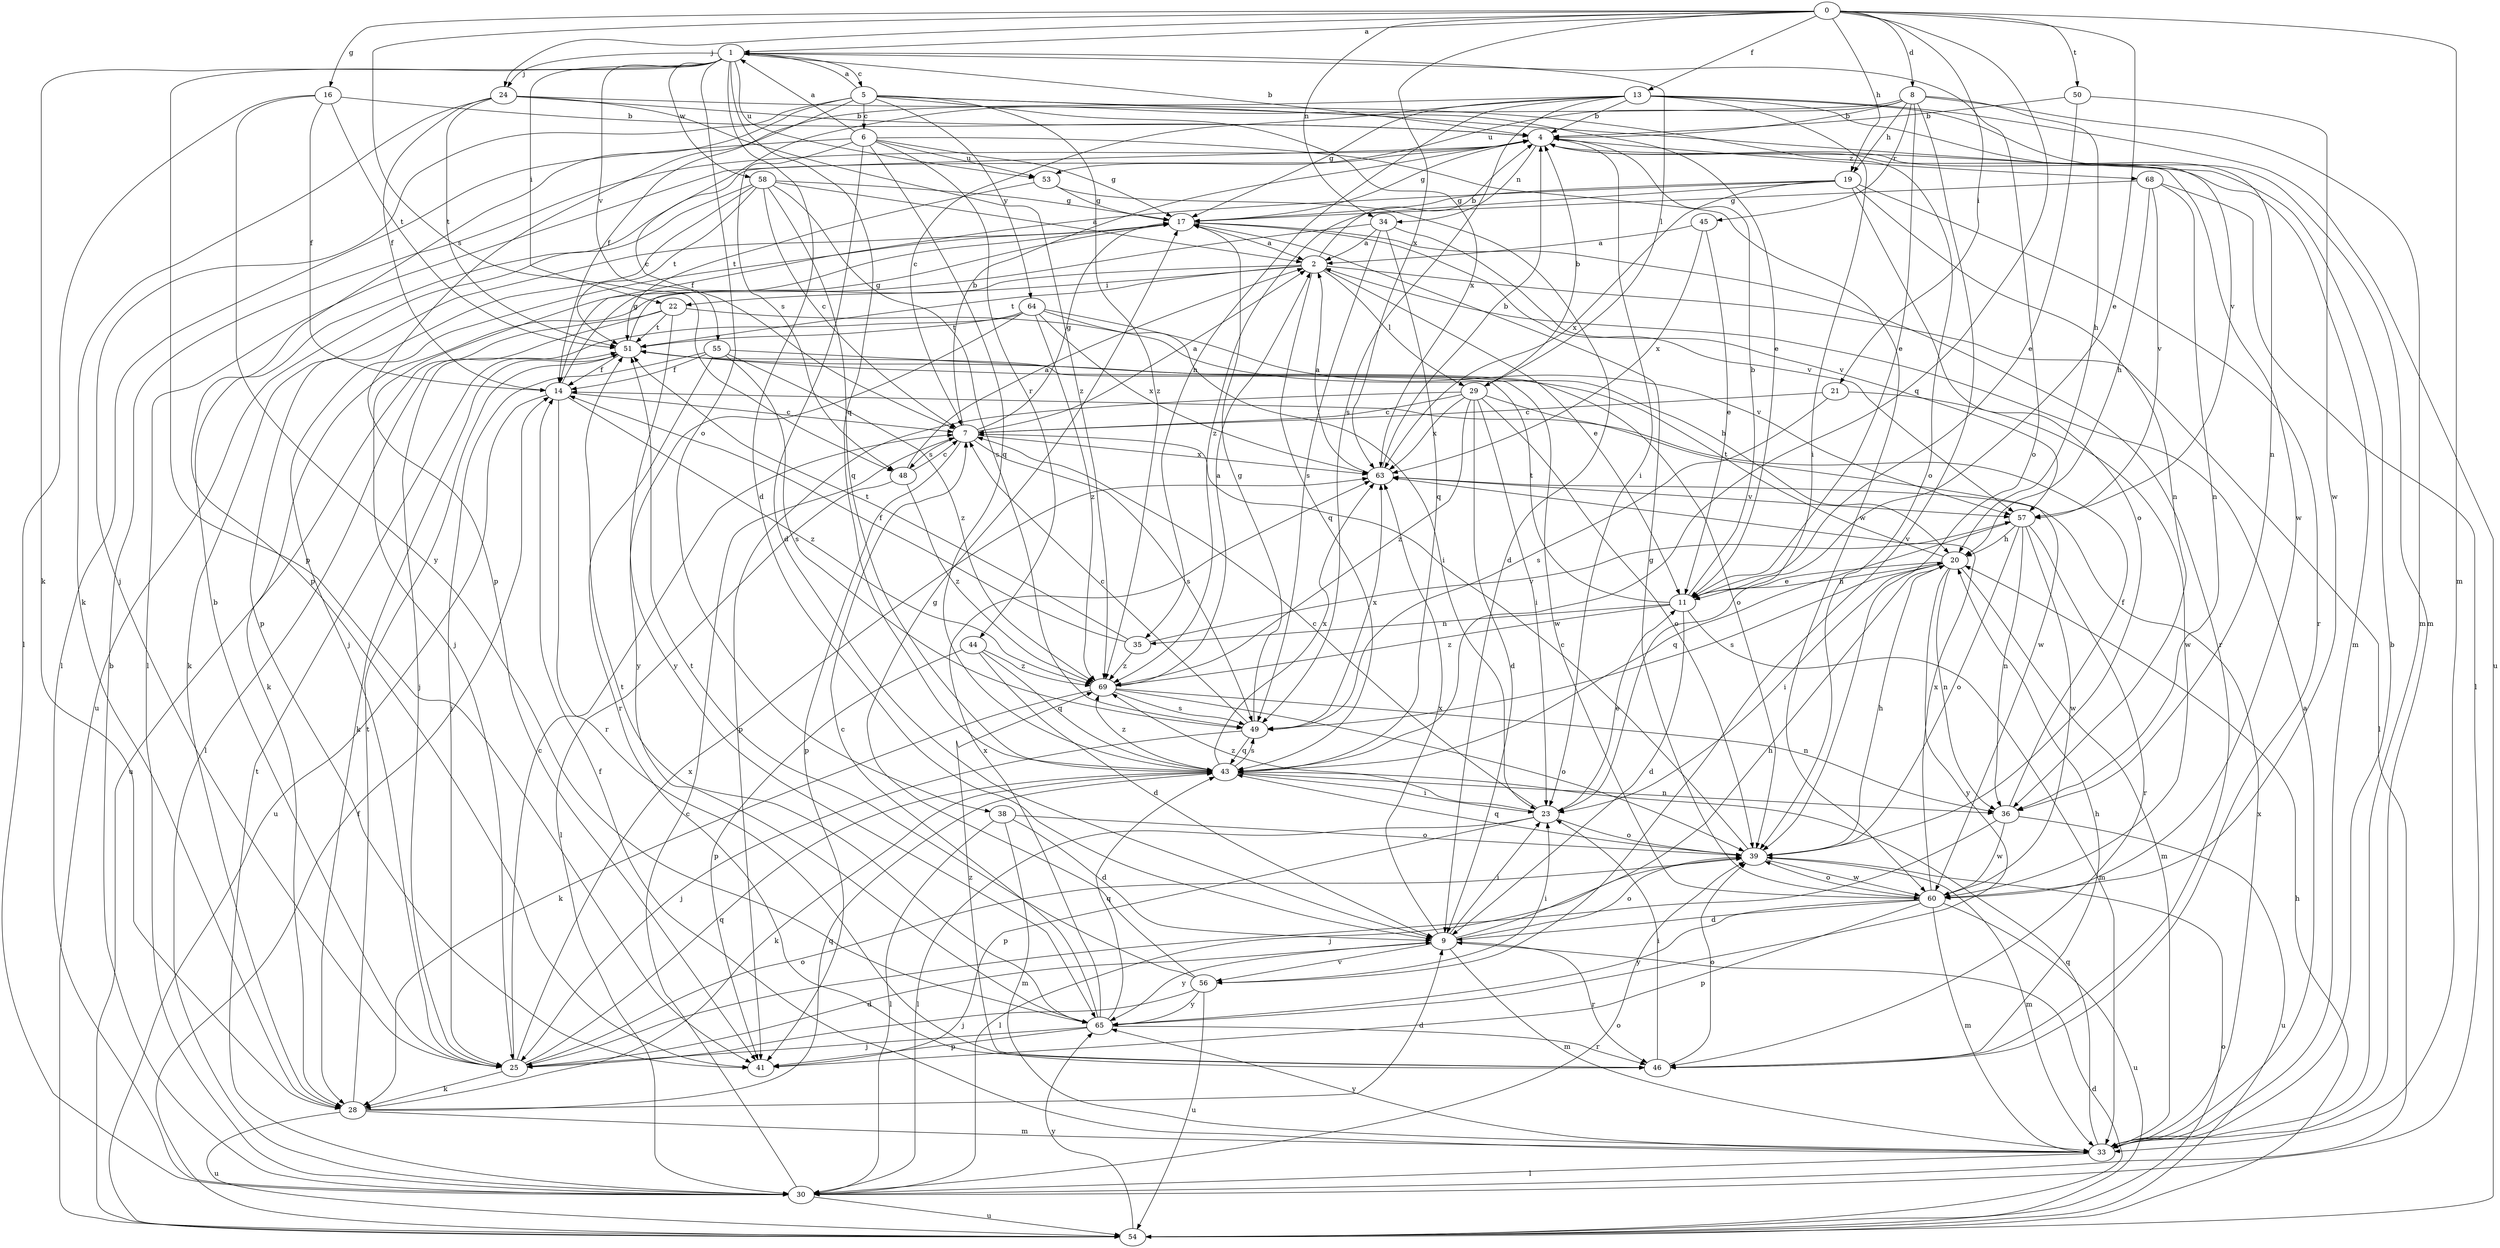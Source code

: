 strict digraph  {
0;
1;
2;
4;
5;
6;
7;
8;
9;
11;
13;
14;
16;
17;
19;
20;
21;
22;
23;
24;
25;
28;
29;
30;
33;
34;
35;
36;
38;
39;
41;
43;
44;
45;
46;
48;
49;
50;
51;
53;
54;
55;
56;
57;
58;
60;
63;
64;
65;
68;
69;
0 -> 1  [label=a];
0 -> 8  [label=d];
0 -> 11  [label=e];
0 -> 13  [label=f];
0 -> 16  [label=g];
0 -> 19  [label=h];
0 -> 21  [label=i];
0 -> 24  [label=j];
0 -> 33  [label=m];
0 -> 34  [label=n];
0 -> 43  [label=q];
0 -> 48  [label=s];
0 -> 50  [label=t];
0 -> 63  [label=x];
1 -> 4  [label=b];
1 -> 5  [label=c];
1 -> 9  [label=d];
1 -> 22  [label=i];
1 -> 24  [label=j];
1 -> 28  [label=k];
1 -> 29  [label=l];
1 -> 38  [label=o];
1 -> 39  [label=o];
1 -> 41  [label=p];
1 -> 43  [label=q];
1 -> 53  [label=u];
1 -> 55  [label=v];
1 -> 58  [label=w];
2 -> 4  [label=b];
2 -> 11  [label=e];
2 -> 22  [label=i];
2 -> 28  [label=k];
2 -> 29  [label=l];
2 -> 30  [label=l];
2 -> 43  [label=q];
2 -> 51  [label=t];
4 -> 17  [label=g];
4 -> 23  [label=i];
4 -> 30  [label=l];
4 -> 33  [label=m];
4 -> 34  [label=n];
4 -> 60  [label=w];
4 -> 68  [label=z];
5 -> 1  [label=a];
5 -> 6  [label=c];
5 -> 11  [label=e];
5 -> 14  [label=f];
5 -> 25  [label=j];
5 -> 39  [label=o];
5 -> 41  [label=p];
5 -> 63  [label=x];
5 -> 64  [label=y];
5 -> 69  [label=z];
6 -> 1  [label=a];
6 -> 9  [label=d];
6 -> 17  [label=g];
6 -> 30  [label=l];
6 -> 43  [label=q];
6 -> 44  [label=r];
6 -> 48  [label=s];
6 -> 53  [label=u];
6 -> 60  [label=w];
7 -> 2  [label=a];
7 -> 4  [label=b];
7 -> 17  [label=g];
7 -> 41  [label=p];
7 -> 48  [label=s];
7 -> 49  [label=s];
7 -> 63  [label=x];
8 -> 4  [label=b];
8 -> 7  [label=c];
8 -> 11  [label=e];
8 -> 19  [label=h];
8 -> 20  [label=h];
8 -> 33  [label=m];
8 -> 45  [label=r];
8 -> 53  [label=u];
8 -> 56  [label=v];
9 -> 20  [label=h];
9 -> 23  [label=i];
9 -> 33  [label=m];
9 -> 39  [label=o];
9 -> 46  [label=r];
9 -> 56  [label=v];
9 -> 63  [label=x];
9 -> 65  [label=y];
11 -> 4  [label=b];
11 -> 9  [label=d];
11 -> 20  [label=h];
11 -> 33  [label=m];
11 -> 35  [label=n];
11 -> 51  [label=t];
11 -> 69  [label=z];
13 -> 4  [label=b];
13 -> 7  [label=c];
13 -> 17  [label=g];
13 -> 23  [label=i];
13 -> 33  [label=m];
13 -> 35  [label=n];
13 -> 41  [label=p];
13 -> 49  [label=s];
13 -> 54  [label=u];
13 -> 57  [label=v];
14 -> 7  [label=c];
14 -> 17  [label=g];
14 -> 46  [label=r];
14 -> 54  [label=u];
14 -> 69  [label=z];
16 -> 4  [label=b];
16 -> 14  [label=f];
16 -> 30  [label=l];
16 -> 51  [label=t];
16 -> 65  [label=y];
17 -> 2  [label=a];
17 -> 25  [label=j];
17 -> 28  [label=k];
17 -> 46  [label=r];
17 -> 57  [label=v];
19 -> 14  [label=f];
19 -> 17  [label=g];
19 -> 36  [label=n];
19 -> 39  [label=o];
19 -> 46  [label=r];
19 -> 63  [label=x];
19 -> 69  [label=z];
20 -> 11  [label=e];
20 -> 23  [label=i];
20 -> 33  [label=m];
20 -> 36  [label=n];
20 -> 49  [label=s];
20 -> 51  [label=t];
20 -> 65  [label=y];
21 -> 7  [label=c];
21 -> 49  [label=s];
21 -> 60  [label=w];
22 -> 20  [label=h];
22 -> 30  [label=l];
22 -> 51  [label=t];
22 -> 54  [label=u];
22 -> 65  [label=y];
23 -> 7  [label=c];
23 -> 11  [label=e];
23 -> 30  [label=l];
23 -> 39  [label=o];
23 -> 41  [label=p];
23 -> 69  [label=z];
24 -> 4  [label=b];
24 -> 14  [label=f];
24 -> 28  [label=k];
24 -> 36  [label=n];
24 -> 51  [label=t];
24 -> 69  [label=z];
25 -> 4  [label=b];
25 -> 7  [label=c];
25 -> 9  [label=d];
25 -> 28  [label=k];
25 -> 39  [label=o];
25 -> 43  [label=q];
25 -> 63  [label=x];
28 -> 9  [label=d];
28 -> 33  [label=m];
28 -> 43  [label=q];
28 -> 51  [label=t];
28 -> 54  [label=u];
29 -> 4  [label=b];
29 -> 7  [label=c];
29 -> 9  [label=d];
29 -> 23  [label=i];
29 -> 39  [label=o];
29 -> 41  [label=p];
29 -> 60  [label=w];
29 -> 63  [label=x];
29 -> 69  [label=z];
30 -> 4  [label=b];
30 -> 7  [label=c];
30 -> 39  [label=o];
30 -> 51  [label=t];
30 -> 54  [label=u];
33 -> 2  [label=a];
33 -> 4  [label=b];
33 -> 14  [label=f];
33 -> 30  [label=l];
33 -> 43  [label=q];
33 -> 63  [label=x];
33 -> 65  [label=y];
34 -> 2  [label=a];
34 -> 25  [label=j];
34 -> 43  [label=q];
34 -> 49  [label=s];
34 -> 57  [label=v];
35 -> 14  [label=f];
35 -> 51  [label=t];
35 -> 57  [label=v];
35 -> 69  [label=z];
36 -> 14  [label=f];
36 -> 25  [label=j];
36 -> 54  [label=u];
36 -> 60  [label=w];
38 -> 9  [label=d];
38 -> 30  [label=l];
38 -> 33  [label=m];
38 -> 39  [label=o];
39 -> 7  [label=c];
39 -> 20  [label=h];
39 -> 30  [label=l];
39 -> 33  [label=m];
39 -> 43  [label=q];
39 -> 60  [label=w];
43 -> 23  [label=i];
43 -> 28  [label=k];
43 -> 36  [label=n];
43 -> 49  [label=s];
43 -> 63  [label=x];
43 -> 69  [label=z];
44 -> 9  [label=d];
44 -> 41  [label=p];
44 -> 43  [label=q];
44 -> 69  [label=z];
45 -> 2  [label=a];
45 -> 11  [label=e];
45 -> 63  [label=x];
46 -> 20  [label=h];
46 -> 23  [label=i];
46 -> 39  [label=o];
46 -> 69  [label=z];
48 -> 2  [label=a];
48 -> 7  [label=c];
48 -> 30  [label=l];
48 -> 69  [label=z];
49 -> 7  [label=c];
49 -> 17  [label=g];
49 -> 25  [label=j];
49 -> 43  [label=q];
49 -> 63  [label=x];
50 -> 4  [label=b];
50 -> 11  [label=e];
50 -> 60  [label=w];
51 -> 14  [label=f];
51 -> 17  [label=g];
51 -> 28  [label=k];
51 -> 60  [label=w];
53 -> 9  [label=d];
53 -> 17  [label=g];
53 -> 51  [label=t];
54 -> 9  [label=d];
54 -> 14  [label=f];
54 -> 20  [label=h];
54 -> 39  [label=o];
54 -> 65  [label=y];
55 -> 14  [label=f];
55 -> 25  [label=j];
55 -> 39  [label=o];
55 -> 46  [label=r];
55 -> 49  [label=s];
55 -> 69  [label=z];
56 -> 17  [label=g];
56 -> 23  [label=i];
56 -> 25  [label=j];
56 -> 51  [label=t];
56 -> 54  [label=u];
56 -> 65  [label=y];
57 -> 20  [label=h];
57 -> 36  [label=n];
57 -> 39  [label=o];
57 -> 43  [label=q];
57 -> 46  [label=r];
57 -> 60  [label=w];
58 -> 2  [label=a];
58 -> 7  [label=c];
58 -> 17  [label=g];
58 -> 41  [label=p];
58 -> 43  [label=q];
58 -> 49  [label=s];
58 -> 51  [label=t];
58 -> 54  [label=u];
60 -> 9  [label=d];
60 -> 17  [label=g];
60 -> 33  [label=m];
60 -> 39  [label=o];
60 -> 41  [label=p];
60 -> 54  [label=u];
60 -> 63  [label=x];
60 -> 65  [label=y];
63 -> 2  [label=a];
63 -> 4  [label=b];
63 -> 57  [label=v];
64 -> 23  [label=i];
64 -> 25  [label=j];
64 -> 51  [label=t];
64 -> 57  [label=v];
64 -> 63  [label=x];
64 -> 65  [label=y];
64 -> 69  [label=z];
65 -> 7  [label=c];
65 -> 25  [label=j];
65 -> 41  [label=p];
65 -> 43  [label=q];
65 -> 46  [label=r];
65 -> 51  [label=t];
65 -> 63  [label=x];
68 -> 17  [label=g];
68 -> 20  [label=h];
68 -> 30  [label=l];
68 -> 36  [label=n];
68 -> 57  [label=v];
69 -> 2  [label=a];
69 -> 28  [label=k];
69 -> 36  [label=n];
69 -> 39  [label=o];
69 -> 49  [label=s];
}
